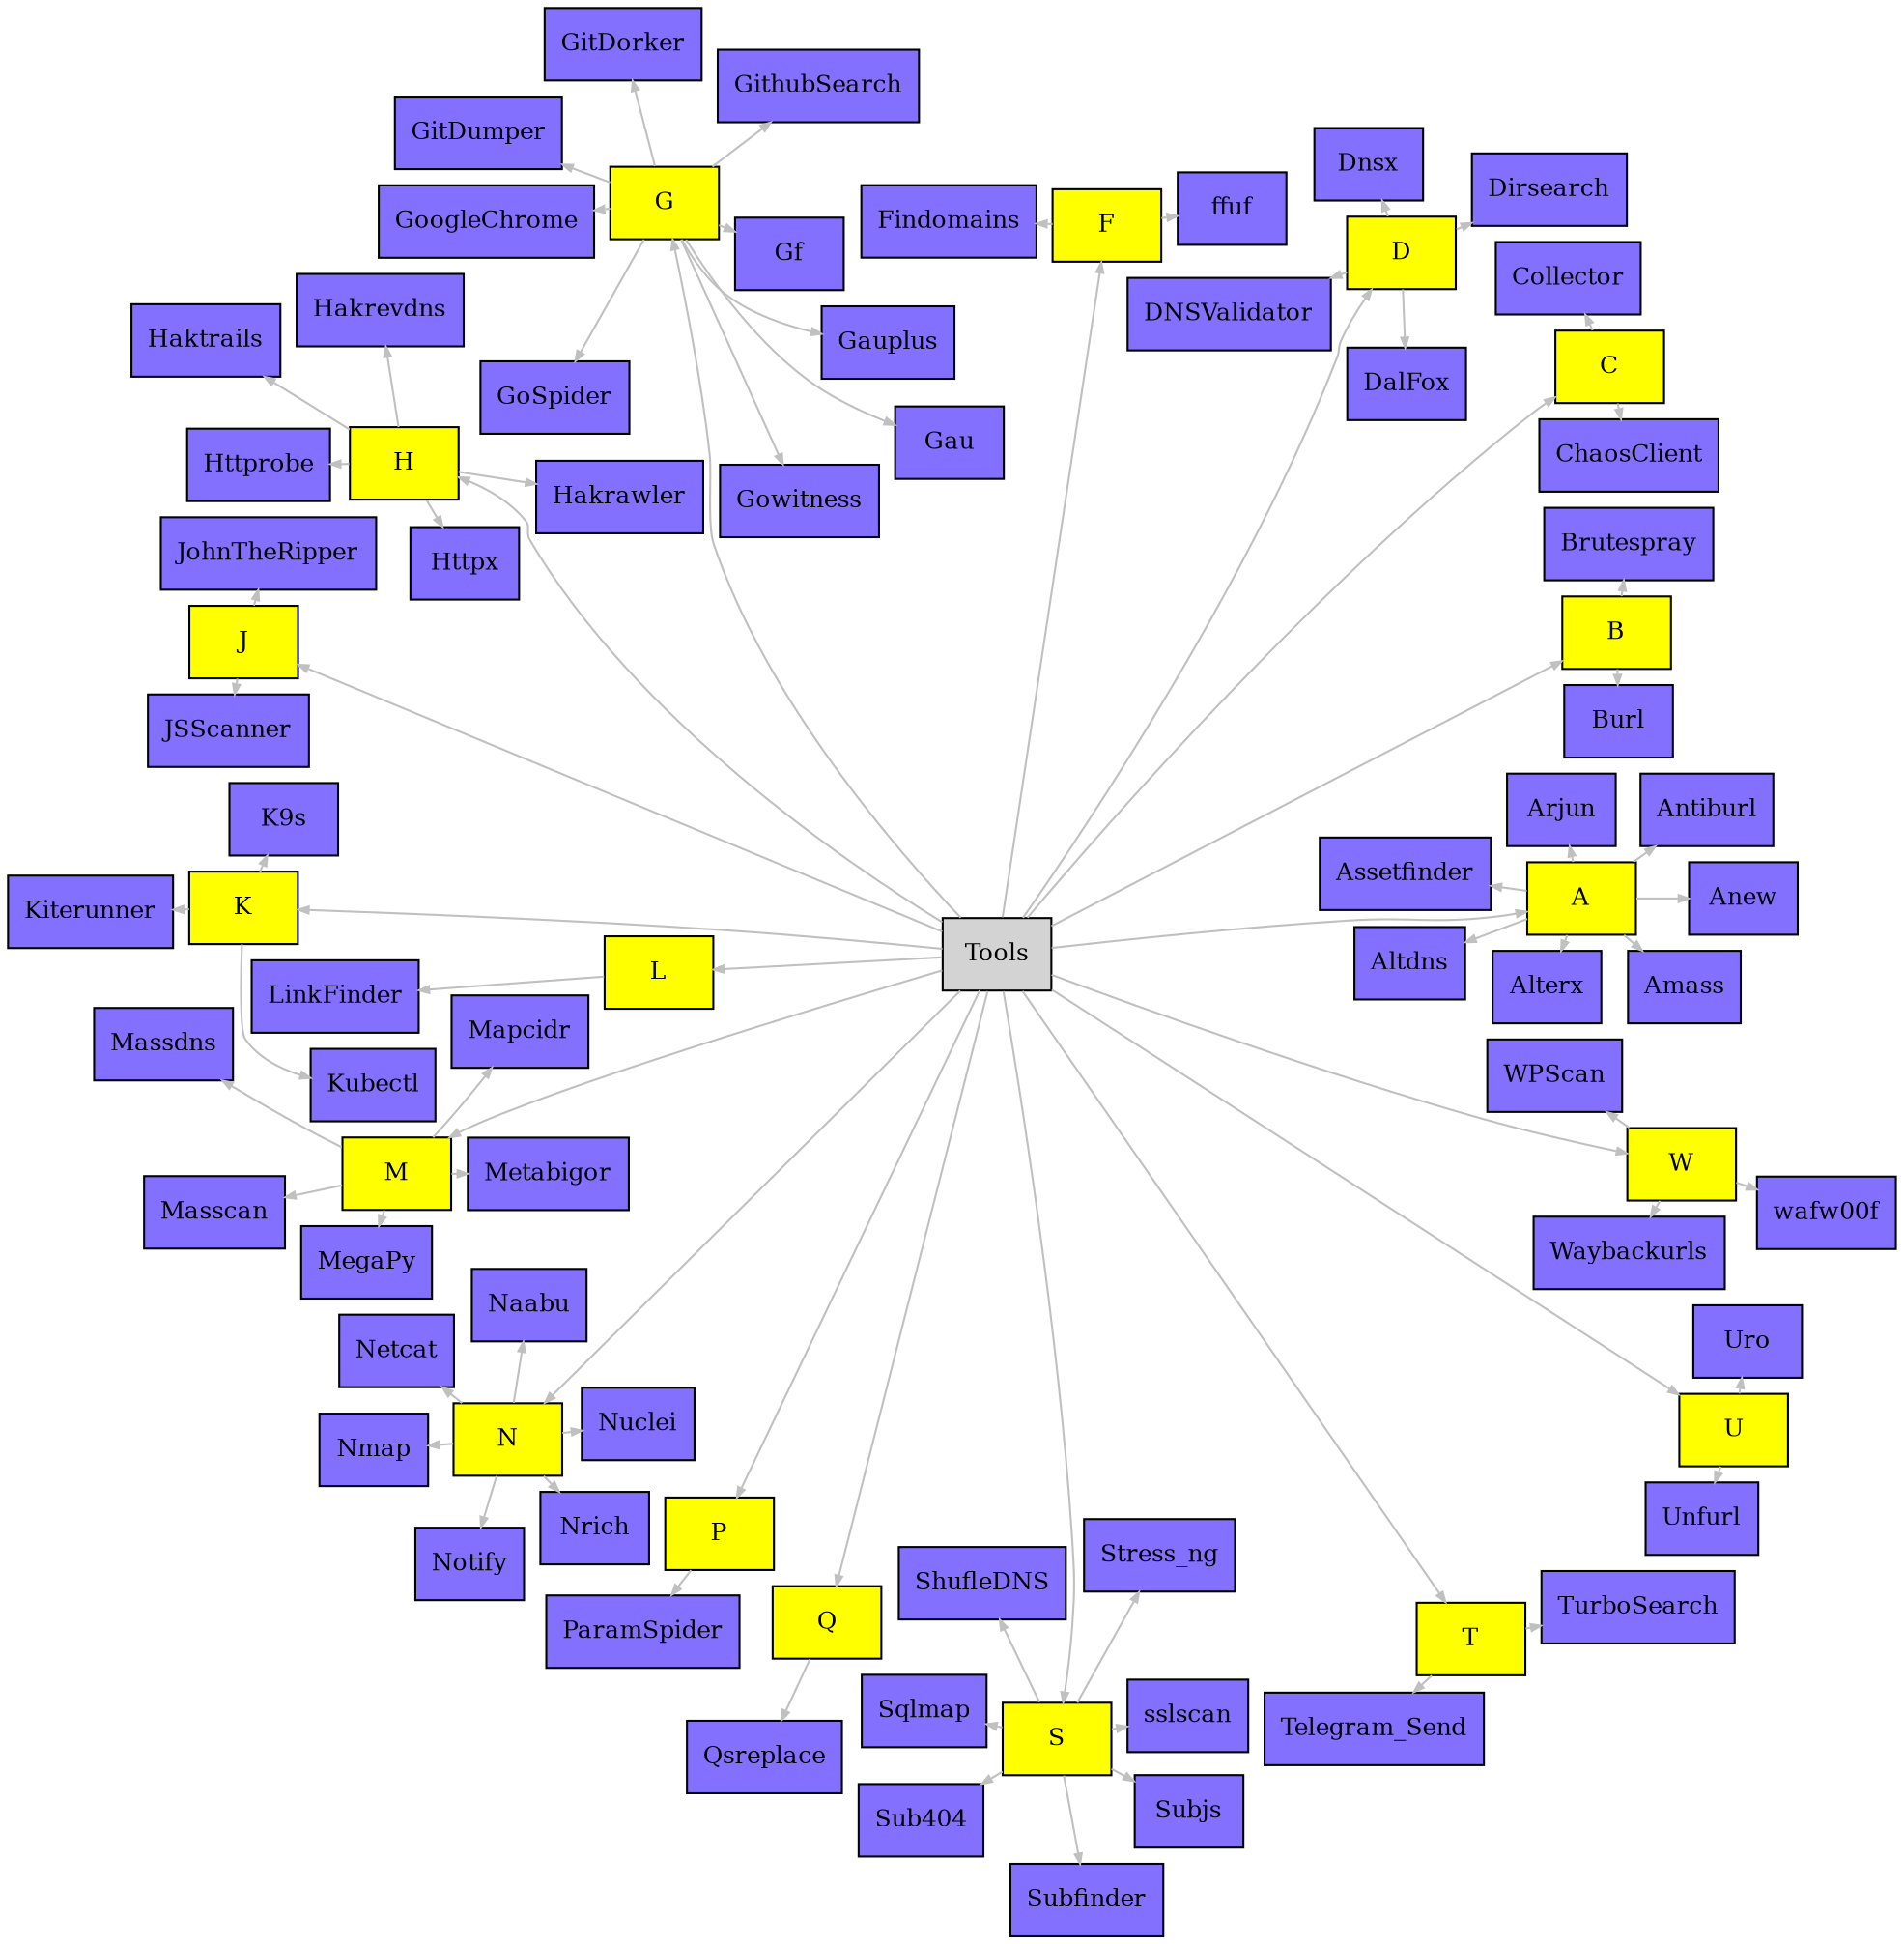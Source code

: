 digraph G {
    layout=circo;
    bgcolor="transparent";
    node [shape=box, fontsize=12, style=filled];
    graph [overlap=false, splines=true, fontname=Helvetica, fontsize=10];
    edge [color=grey, arrowsize=0.5];
    Tools -> {
        A [fillcolor=yellow];
        B [fillcolor=yellow];
        C [fillcolor=yellow];
        D [fillcolor=yellow];
        F [fillcolor=yellow];
        G [fillcolor=yellow];
        H [fillcolor=yellow];
        J [fillcolor=yellow];
        K [fillcolor=yellow];
        L [fillcolor=yellow];
        M [fillcolor=yellow];
        N [fillcolor=yellow];
        P [fillcolor=yellow];
        Q [fillcolor=yellow];
        S [fillcolor=yellow];
        T [fillcolor=yellow];
        U [fillcolor=yellow];
        W [fillcolor=yellow];
    };
    A -> {
        Altdns [fillcolor=lightslateblue];
        Alterx [fillcolor=lightslateblue];
        Amass [fillcolor=lightslateblue];
        Anew [fillcolor=lightslateblue];
        Antiburl [fillcolor=lightslateblue];
        Arjun [fillcolor=lightslateblue];
        Assetfinder [fillcolor=lightslateblue];
    };
    B -> {
        Burl [fillcolor=lightslateblue];
        Brutespray [fillcolor=lightslateblue];
    };
    C -> {
        ChaosClient [fillcolor=lightslateblue];
        Collector [fillcolor=lightslateblue];
    };
    D -> {
        DalFox [fillcolor=lightslateblue];
        Dirsearch [fillcolor=lightslateblue];
        Dnsx [fillcolor=lightslateblue];
        DNSValidator [fillcolor=lightslateblue];
    };
    F -> {
        ffuf [fillcolor=lightslateblue];
        Findomains [fillcolor=lightslateblue];
    };
    G -> {
        Gau [fillcolor=lightslateblue];
        Gauplus [fillcolor=lightslateblue];
        Gf [fillcolor=lightslateblue];
        GithubSearch [fillcolor=lightslateblue];
        GitDorker [fillcolor=lightslateblue];
        GitDumper [fillcolor=lightslateblue];
        GoogleChrome [fillcolor=lightslateblue];
        GoSpider [fillcolor=lightslateblue];
        Gowitness [fillcolor=lightslateblue];
    };
    H -> {
        Hakrawler [fillcolor=lightslateblue];
        Hakrevdns [fillcolor=lightslateblue];
        Haktrails [fillcolor=lightslateblue];
        Httprobe [fillcolor=lightslateblue];
        Httpx [fillcolor=lightslateblue];
    };
    J -> {
        JohnTheRipper [fillcolor=lightslateblue];
        JSScanner [fillcolor=lightslateblue];
    };
    K -> {
        K9s [fillcolor=lightslateblue];
        Kiterunner [fillcolor=lightslateblue];
        Kubectl [fillcolor=lightslateblue];
    };
    L -> {
        LinkFinder [fillcolor=lightslateblue];
    };
    M -> {
        Mapcidr [fillcolor=lightslateblue];
        Massdns [fillcolor=lightslateblue];
        Masscan [fillcolor=lightslateblue];
        MegaPy [fillcolor=lightslateblue];
        Metabigor [fillcolor=lightslateblue];
    };
    N -> {
        Naabu [fillcolor=lightslateblue];
        Netcat [fillcolor=lightslateblue];
        Nmap [fillcolor=lightslateblue];
        Notify [fillcolor=lightslateblue];
        Nrich [fillcolor=lightslateblue];
        Nuclei [fillcolor=lightslateblue];
    };
    P -> {
        ParamSpider [fillcolor=lightslateblue];
    };
    Q -> {
        Qsreplace [fillcolor=lightslateblue];
    };
    S -> {
        ShufleDNS [fillcolor=lightslateblue];
        Sqlmap [fillcolor=lightslateblue];
        Sub404 [fillcolor=lightslateblue];
        Subfinder [fillcolor=lightslateblue];
        Subjs [fillcolor=lightslateblue];
        sslscan [fillcolor=lightslateblue];
        Stress_ng [fillcolor=lightslateblue];
    };
    T -> {
        Telegram_Send [fillcolor=lightslateblue];
        TurboSearch [fillcolor=lightslateblue];
    };
    U -> {
        Unfurl [fillcolor=lightslateblue];
        Uro [fillcolor=lightslateblue];
    };
    W -> {
        Waybackurls [fillcolor=lightslateblue];
        wafw00f [fillcolor=lightslateblue];
        WPScan [fillcolor=lightslateblue];
    };
}
